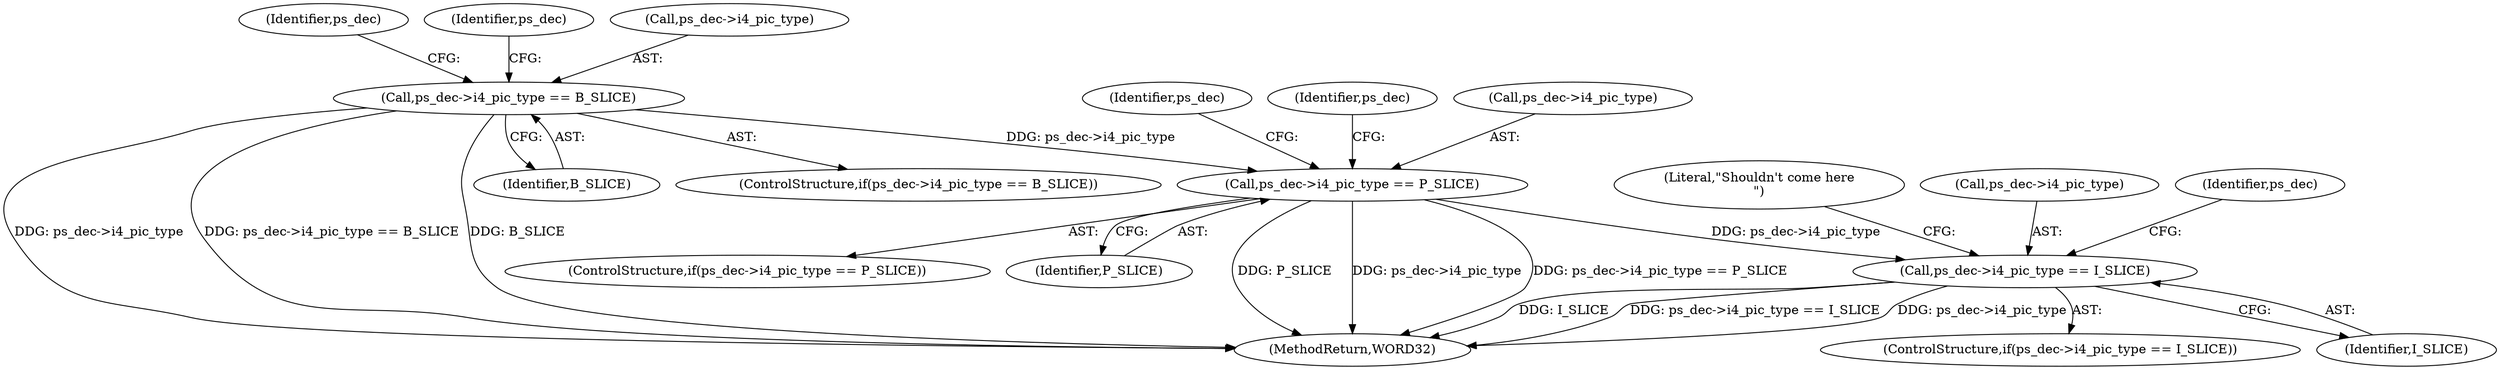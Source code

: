digraph "0_Android_7554755536019e439433c515eeb44e701fb3bfb2@pointer" {
"1001901" [label="(Call,ps_dec->i4_pic_type == P_SLICE)"];
"1001888" [label="(Call,ps_dec->i4_pic_type == B_SLICE)"];
"1001914" [label="(Call,ps_dec->i4_pic_type == I_SLICE)"];
"1001892" [label="(Identifier,B_SLICE)"];
"1001913" [label="(ControlStructure,if(ps_dec->i4_pic_type == I_SLICE))"];
"1001914" [label="(Call,ps_dec->i4_pic_type == I_SLICE)"];
"1001896" [label="(Identifier,ps_dec)"];
"1001903" [label="(Identifier,ps_dec)"];
"1001901" [label="(Call,ps_dec->i4_pic_type == P_SLICE)"];
"1001916" [label="(Identifier,ps_dec)"];
"1001909" [label="(Identifier,ps_dec)"];
"1001902" [label="(Call,ps_dec->i4_pic_type)"];
"1001888" [label="(Call,ps_dec->i4_pic_type == B_SLICE)"];
"1001887" [label="(ControlStructure,if(ps_dec->i4_pic_type == B_SLICE))"];
"1001905" [label="(Identifier,P_SLICE)"];
"1001889" [label="(Call,ps_dec->i4_pic_type)"];
"1001918" [label="(Identifier,I_SLICE)"];
"1001928" [label="(Literal,\"Shouldn't come here\n\")"];
"1002129" [label="(MethodReturn,WORD32)"];
"1001915" [label="(Call,ps_dec->i4_pic_type)"];
"1001922" [label="(Identifier,ps_dec)"];
"1001900" [label="(ControlStructure,if(ps_dec->i4_pic_type == P_SLICE))"];
"1001901" -> "1001900"  [label="AST: "];
"1001901" -> "1001905"  [label="CFG: "];
"1001902" -> "1001901"  [label="AST: "];
"1001905" -> "1001901"  [label="AST: "];
"1001909" -> "1001901"  [label="CFG: "];
"1001916" -> "1001901"  [label="CFG: "];
"1001901" -> "1002129"  [label="DDG: P_SLICE"];
"1001901" -> "1002129"  [label="DDG: ps_dec->i4_pic_type"];
"1001901" -> "1002129"  [label="DDG: ps_dec->i4_pic_type == P_SLICE"];
"1001888" -> "1001901"  [label="DDG: ps_dec->i4_pic_type"];
"1001901" -> "1001914"  [label="DDG: ps_dec->i4_pic_type"];
"1001888" -> "1001887"  [label="AST: "];
"1001888" -> "1001892"  [label="CFG: "];
"1001889" -> "1001888"  [label="AST: "];
"1001892" -> "1001888"  [label="AST: "];
"1001896" -> "1001888"  [label="CFG: "];
"1001903" -> "1001888"  [label="CFG: "];
"1001888" -> "1002129"  [label="DDG: ps_dec->i4_pic_type"];
"1001888" -> "1002129"  [label="DDG: ps_dec->i4_pic_type == B_SLICE"];
"1001888" -> "1002129"  [label="DDG: B_SLICE"];
"1001914" -> "1001913"  [label="AST: "];
"1001914" -> "1001918"  [label="CFG: "];
"1001915" -> "1001914"  [label="AST: "];
"1001918" -> "1001914"  [label="AST: "];
"1001922" -> "1001914"  [label="CFG: "];
"1001928" -> "1001914"  [label="CFG: "];
"1001914" -> "1002129"  [label="DDG: I_SLICE"];
"1001914" -> "1002129"  [label="DDG: ps_dec->i4_pic_type == I_SLICE"];
"1001914" -> "1002129"  [label="DDG: ps_dec->i4_pic_type"];
}
